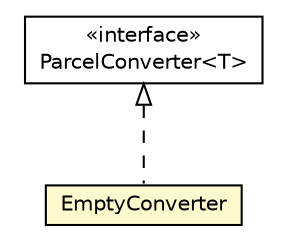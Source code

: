 #!/usr/local/bin/dot
#
# Class diagram 
# Generated by UMLGraph version 5.1 (http://www.umlgraph.org/)
#

digraph G {
	edge [fontname="Helvetica",fontsize=10,labelfontname="Helvetica",labelfontsize=10];
	node [fontname="Helvetica",fontsize=10,shape=plaintext];
	nodesep=0.25;
	ranksep=0.5;
	// org.androidtransfuse.annotations.Parcel.EmptyConverter
	c2831 [label=<<table title="org.androidtransfuse.annotations.Parcel.EmptyConverter" border="0" cellborder="1" cellspacing="0" cellpadding="2" port="p" bgcolor="lemonChiffon" href="./Parcel.EmptyConverter.html">
		<tr><td><table border="0" cellspacing="0" cellpadding="1">
<tr><td align="center" balign="center"> EmptyConverter </td></tr>
		</table></td></tr>
		</table>>, fontname="Helvetica", fontcolor="black", fontsize=10.0];
	// org.androidtransfuse.annotations.ParcelConverter<T>
	c2837 [label=<<table title="org.androidtransfuse.annotations.ParcelConverter" border="0" cellborder="1" cellspacing="0" cellpadding="2" port="p" href="./ParcelConverter.html">
		<tr><td><table border="0" cellspacing="0" cellpadding="1">
<tr><td align="center" balign="center"> &#171;interface&#187; </td></tr>
<tr><td align="center" balign="center"> ParcelConverter&lt;T&gt; </td></tr>
		</table></td></tr>
		</table>>, fontname="Helvetica", fontcolor="black", fontsize=10.0];
	//org.androidtransfuse.annotations.Parcel.EmptyConverter implements org.androidtransfuse.annotations.ParcelConverter<T>
	c2837:p -> c2831:p [dir=back,arrowtail=empty,style=dashed];
}

